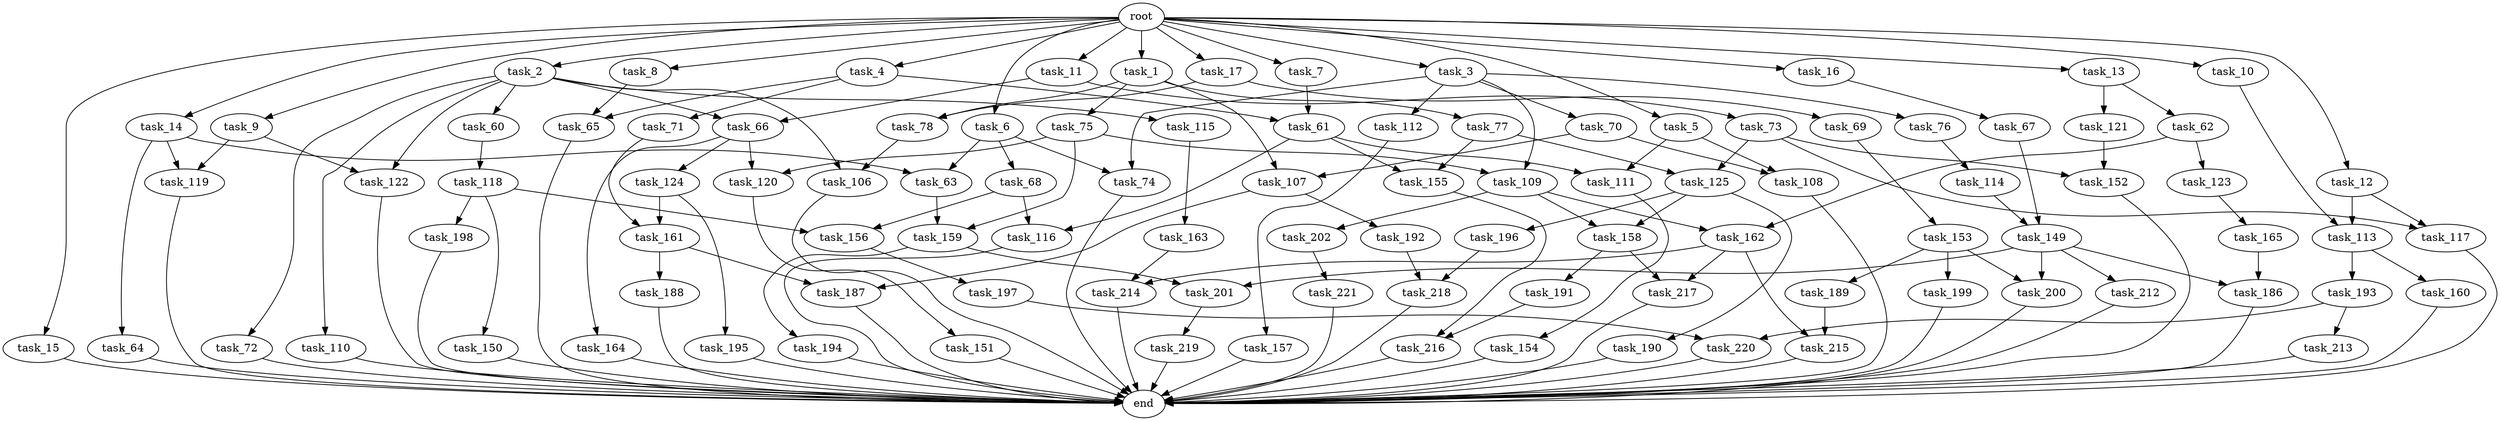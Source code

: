 digraph G {
  root [size="0.000000"];
  task_1 [size="10.240000"];
  task_2 [size="10.240000"];
  task_3 [size="10.240000"];
  task_4 [size="10.240000"];
  task_5 [size="10.240000"];
  task_6 [size="10.240000"];
  task_7 [size="10.240000"];
  task_8 [size="10.240000"];
  task_9 [size="10.240000"];
  task_10 [size="10.240000"];
  task_11 [size="10.240000"];
  task_12 [size="10.240000"];
  task_13 [size="10.240000"];
  task_14 [size="10.240000"];
  task_15 [size="10.240000"];
  task_16 [size="10.240000"];
  task_17 [size="10.240000"];
  task_60 [size="773094113.280000"];
  task_61 [size="9363028705.280001"];
  task_62 [size="773094113.280000"];
  task_63 [size="1546188226.560000"];
  task_64 [size="773094113.280000"];
  task_65 [size="4982162063.360000"];
  task_66 [size="1546188226.560000"];
  task_67 [size="3092376453.120000"];
  task_68 [size="773094113.280000"];
  task_69 [size="6957847019.520000"];
  task_70 [size="4209067950.080000"];
  task_71 [size="773094113.280000"];
  task_72 [size="773094113.280000"];
  task_73 [size="773094113.280000"];
  task_74 [size="4982162063.360000"];
  task_75 [size="8589934592.000000"];
  task_76 [size="4209067950.080000"];
  task_77 [size="8589934592.000000"];
  task_78 [size="15547781611.520000"];
  task_106 [size="2920577761.280000"];
  task_107 [size="9964324126.719999"];
  task_108 [size="1717986918.400000"];
  task_109 [size="7301444403.200000"];
  task_110 [size="773094113.280000"];
  task_111 [size="3435973836.800000"];
  task_112 [size="4209067950.080000"];
  task_113 [size="9706626088.960001"];
  task_114 [size="1374389534.720000"];
  task_115 [size="773094113.280000"];
  task_116 [size="7301444403.200000"];
  task_117 [size="7645041786.880000"];
  task_118 [size="2147483648.000000"];
  task_119 [size="9363028705.280001"];
  task_120 [size="3865470566.400000"];
  task_121 [size="773094113.280000"];
  task_122 [size="9363028705.280001"];
  task_123 [size="8589934592.000000"];
  task_124 [size="773094113.280000"];
  task_125 [size="10737418240.000000"];
  task_149 [size="1116691496.960000"];
  task_150 [size="5497558138.880000"];
  task_151 [size="773094113.280000"];
  task_152 [size="2491081031.680000"];
  task_153 [size="2147483648.000000"];
  task_154 [size="2147483648.000000"];
  task_155 [size="11682311045.120001"];
  task_156 [size="9706626088.960001"];
  task_157 [size="4209067950.080000"];
  task_158 [size="6871947673.600000"];
  task_159 [size="8589934592.000000"];
  task_160 [size="4209067950.080000"];
  task_161 [size="9363028705.280001"];
  task_162 [size="14087492730.880001"];
  task_163 [size="8589934592.000000"];
  task_164 [size="773094113.280000"];
  task_165 [size="773094113.280000"];
  task_186 [size="9706626088.960001"];
  task_187 [size="5841155522.560000"];
  task_188 [size="5497558138.880000"];
  task_189 [size="2147483648.000000"];
  task_190 [size="1374389534.720000"];
  task_191 [size="5497558138.880000"];
  task_192 [size="343597383.680000"];
  task_193 [size="4209067950.080000"];
  task_194 [size="2147483648.000000"];
  task_195 [size="8589934592.000000"];
  task_196 [size="1374389534.720000"];
  task_197 [size="3092376453.120000"];
  task_198 [size="5497558138.880000"];
  task_199 [size="2147483648.000000"];
  task_200 [size="6356551598.080000"];
  task_201 [size="6356551598.080000"];
  task_202 [size="5497558138.880000"];
  task_212 [size="4209067950.080000"];
  task_213 [size="773094113.280000"];
  task_214 [size="10050223472.639999"];
  task_215 [size="3865470566.400000"];
  task_216 [size="8418135900.160000"];
  task_217 [size="8589934592.000000"];
  task_218 [size="8332236554.240000"];
  task_219 [size="8589934592.000000"];
  task_220 [size="9363028705.280001"];
  task_221 [size="343597383.680000"];
  end [size="0.000000"];

  root -> task_1 [size="1.000000"];
  root -> task_2 [size="1.000000"];
  root -> task_3 [size="1.000000"];
  root -> task_4 [size="1.000000"];
  root -> task_5 [size="1.000000"];
  root -> task_6 [size="1.000000"];
  root -> task_7 [size="1.000000"];
  root -> task_8 [size="1.000000"];
  root -> task_9 [size="1.000000"];
  root -> task_10 [size="1.000000"];
  root -> task_11 [size="1.000000"];
  root -> task_12 [size="1.000000"];
  root -> task_13 [size="1.000000"];
  root -> task_14 [size="1.000000"];
  root -> task_15 [size="1.000000"];
  root -> task_16 [size="1.000000"];
  root -> task_17 [size="1.000000"];
  task_1 -> task_75 [size="838860800.000000"];
  task_1 -> task_77 [size="838860800.000000"];
  task_1 -> task_78 [size="838860800.000000"];
  task_1 -> task_107 [size="838860800.000000"];
  task_2 -> task_60 [size="75497472.000000"];
  task_2 -> task_66 [size="75497472.000000"];
  task_2 -> task_72 [size="75497472.000000"];
  task_2 -> task_106 [size="75497472.000000"];
  task_2 -> task_110 [size="75497472.000000"];
  task_2 -> task_115 [size="75497472.000000"];
  task_2 -> task_122 [size="75497472.000000"];
  task_3 -> task_70 [size="411041792.000000"];
  task_3 -> task_74 [size="411041792.000000"];
  task_3 -> task_76 [size="411041792.000000"];
  task_3 -> task_109 [size="411041792.000000"];
  task_3 -> task_112 [size="411041792.000000"];
  task_4 -> task_61 [size="75497472.000000"];
  task_4 -> task_65 [size="75497472.000000"];
  task_4 -> task_71 [size="75497472.000000"];
  task_5 -> task_108 [size="33554432.000000"];
  task_5 -> task_111 [size="33554432.000000"];
  task_6 -> task_63 [size="75497472.000000"];
  task_6 -> task_68 [size="75497472.000000"];
  task_6 -> task_74 [size="75497472.000000"];
  task_7 -> task_61 [size="838860800.000000"];
  task_8 -> task_65 [size="411041792.000000"];
  task_9 -> task_119 [size="838860800.000000"];
  task_9 -> task_122 [size="838860800.000000"];
  task_10 -> task_113 [size="411041792.000000"];
  task_11 -> task_66 [size="75497472.000000"];
  task_11 -> task_73 [size="75497472.000000"];
  task_12 -> task_113 [size="536870912.000000"];
  task_12 -> task_117 [size="536870912.000000"];
  task_13 -> task_62 [size="75497472.000000"];
  task_13 -> task_121 [size="75497472.000000"];
  task_14 -> task_63 [size="75497472.000000"];
  task_14 -> task_64 [size="75497472.000000"];
  task_14 -> task_119 [size="75497472.000000"];
  task_15 -> end [size="1.000000"];
  task_16 -> task_67 [size="301989888.000000"];
  task_17 -> task_69 [size="679477248.000000"];
  task_17 -> task_78 [size="679477248.000000"];
  task_60 -> task_118 [size="209715200.000000"];
  task_61 -> task_111 [size="301989888.000000"];
  task_61 -> task_116 [size="301989888.000000"];
  task_61 -> task_155 [size="301989888.000000"];
  task_62 -> task_123 [size="838860800.000000"];
  task_62 -> task_162 [size="838860800.000000"];
  task_63 -> task_159 [size="536870912.000000"];
  task_64 -> end [size="1.000000"];
  task_65 -> end [size="1.000000"];
  task_66 -> task_120 [size="75497472.000000"];
  task_66 -> task_124 [size="75497472.000000"];
  task_66 -> task_164 [size="75497472.000000"];
  task_67 -> task_149 [size="75497472.000000"];
  task_68 -> task_116 [size="411041792.000000"];
  task_68 -> task_156 [size="411041792.000000"];
  task_69 -> task_153 [size="209715200.000000"];
  task_70 -> task_107 [size="134217728.000000"];
  task_70 -> task_108 [size="134217728.000000"];
  task_71 -> task_161 [size="75497472.000000"];
  task_72 -> end [size="1.000000"];
  task_73 -> task_117 [size="209715200.000000"];
  task_73 -> task_125 [size="209715200.000000"];
  task_73 -> task_152 [size="209715200.000000"];
  task_74 -> end [size="1.000000"];
  task_75 -> task_109 [size="301989888.000000"];
  task_75 -> task_120 [size="301989888.000000"];
  task_75 -> task_159 [size="301989888.000000"];
  task_76 -> task_114 [size="134217728.000000"];
  task_77 -> task_125 [size="838860800.000000"];
  task_77 -> task_155 [size="838860800.000000"];
  task_78 -> task_106 [size="209715200.000000"];
  task_106 -> end [size="1.000000"];
  task_107 -> task_187 [size="33554432.000000"];
  task_107 -> task_192 [size="33554432.000000"];
  task_108 -> end [size="1.000000"];
  task_109 -> task_158 [size="536870912.000000"];
  task_109 -> task_162 [size="536870912.000000"];
  task_109 -> task_202 [size="536870912.000000"];
  task_110 -> end [size="1.000000"];
  task_111 -> task_154 [size="209715200.000000"];
  task_112 -> task_157 [size="411041792.000000"];
  task_113 -> task_160 [size="411041792.000000"];
  task_113 -> task_193 [size="411041792.000000"];
  task_114 -> task_149 [size="33554432.000000"];
  task_115 -> task_163 [size="838860800.000000"];
  task_116 -> end [size="1.000000"];
  task_117 -> end [size="1.000000"];
  task_118 -> task_150 [size="536870912.000000"];
  task_118 -> task_156 [size="536870912.000000"];
  task_118 -> task_198 [size="536870912.000000"];
  task_119 -> end [size="1.000000"];
  task_120 -> task_151 [size="75497472.000000"];
  task_121 -> task_152 [size="33554432.000000"];
  task_122 -> end [size="1.000000"];
  task_123 -> task_165 [size="75497472.000000"];
  task_124 -> task_161 [size="838860800.000000"];
  task_124 -> task_195 [size="838860800.000000"];
  task_125 -> task_158 [size="134217728.000000"];
  task_125 -> task_190 [size="134217728.000000"];
  task_125 -> task_196 [size="134217728.000000"];
  task_149 -> task_186 [size="411041792.000000"];
  task_149 -> task_200 [size="411041792.000000"];
  task_149 -> task_201 [size="411041792.000000"];
  task_149 -> task_212 [size="411041792.000000"];
  task_150 -> end [size="1.000000"];
  task_151 -> end [size="1.000000"];
  task_152 -> end [size="1.000000"];
  task_153 -> task_189 [size="209715200.000000"];
  task_153 -> task_199 [size="209715200.000000"];
  task_153 -> task_200 [size="209715200.000000"];
  task_154 -> end [size="1.000000"];
  task_155 -> task_216 [size="411041792.000000"];
  task_156 -> task_197 [size="301989888.000000"];
  task_157 -> end [size="1.000000"];
  task_158 -> task_191 [size="536870912.000000"];
  task_158 -> task_217 [size="536870912.000000"];
  task_159 -> task_194 [size="209715200.000000"];
  task_159 -> task_201 [size="209715200.000000"];
  task_160 -> end [size="1.000000"];
  task_161 -> task_187 [size="536870912.000000"];
  task_161 -> task_188 [size="536870912.000000"];
  task_162 -> task_214 [size="301989888.000000"];
  task_162 -> task_215 [size="301989888.000000"];
  task_162 -> task_217 [size="301989888.000000"];
  task_163 -> task_214 [size="679477248.000000"];
  task_164 -> end [size="1.000000"];
  task_165 -> task_186 [size="536870912.000000"];
  task_186 -> end [size="1.000000"];
  task_187 -> end [size="1.000000"];
  task_188 -> end [size="1.000000"];
  task_189 -> task_215 [size="75497472.000000"];
  task_190 -> end [size="1.000000"];
  task_191 -> task_216 [size="411041792.000000"];
  task_192 -> task_218 [size="679477248.000000"];
  task_193 -> task_213 [size="75497472.000000"];
  task_193 -> task_220 [size="75497472.000000"];
  task_194 -> end [size="1.000000"];
  task_195 -> end [size="1.000000"];
  task_196 -> task_218 [size="134217728.000000"];
  task_197 -> task_220 [size="838860800.000000"];
  task_198 -> end [size="1.000000"];
  task_199 -> end [size="1.000000"];
  task_200 -> end [size="1.000000"];
  task_201 -> task_219 [size="838860800.000000"];
  task_202 -> task_221 [size="33554432.000000"];
  task_212 -> end [size="1.000000"];
  task_213 -> end [size="1.000000"];
  task_214 -> end [size="1.000000"];
  task_215 -> end [size="1.000000"];
  task_216 -> end [size="1.000000"];
  task_217 -> end [size="1.000000"];
  task_218 -> end [size="1.000000"];
  task_219 -> end [size="1.000000"];
  task_220 -> end [size="1.000000"];
  task_221 -> end [size="1.000000"];
}
